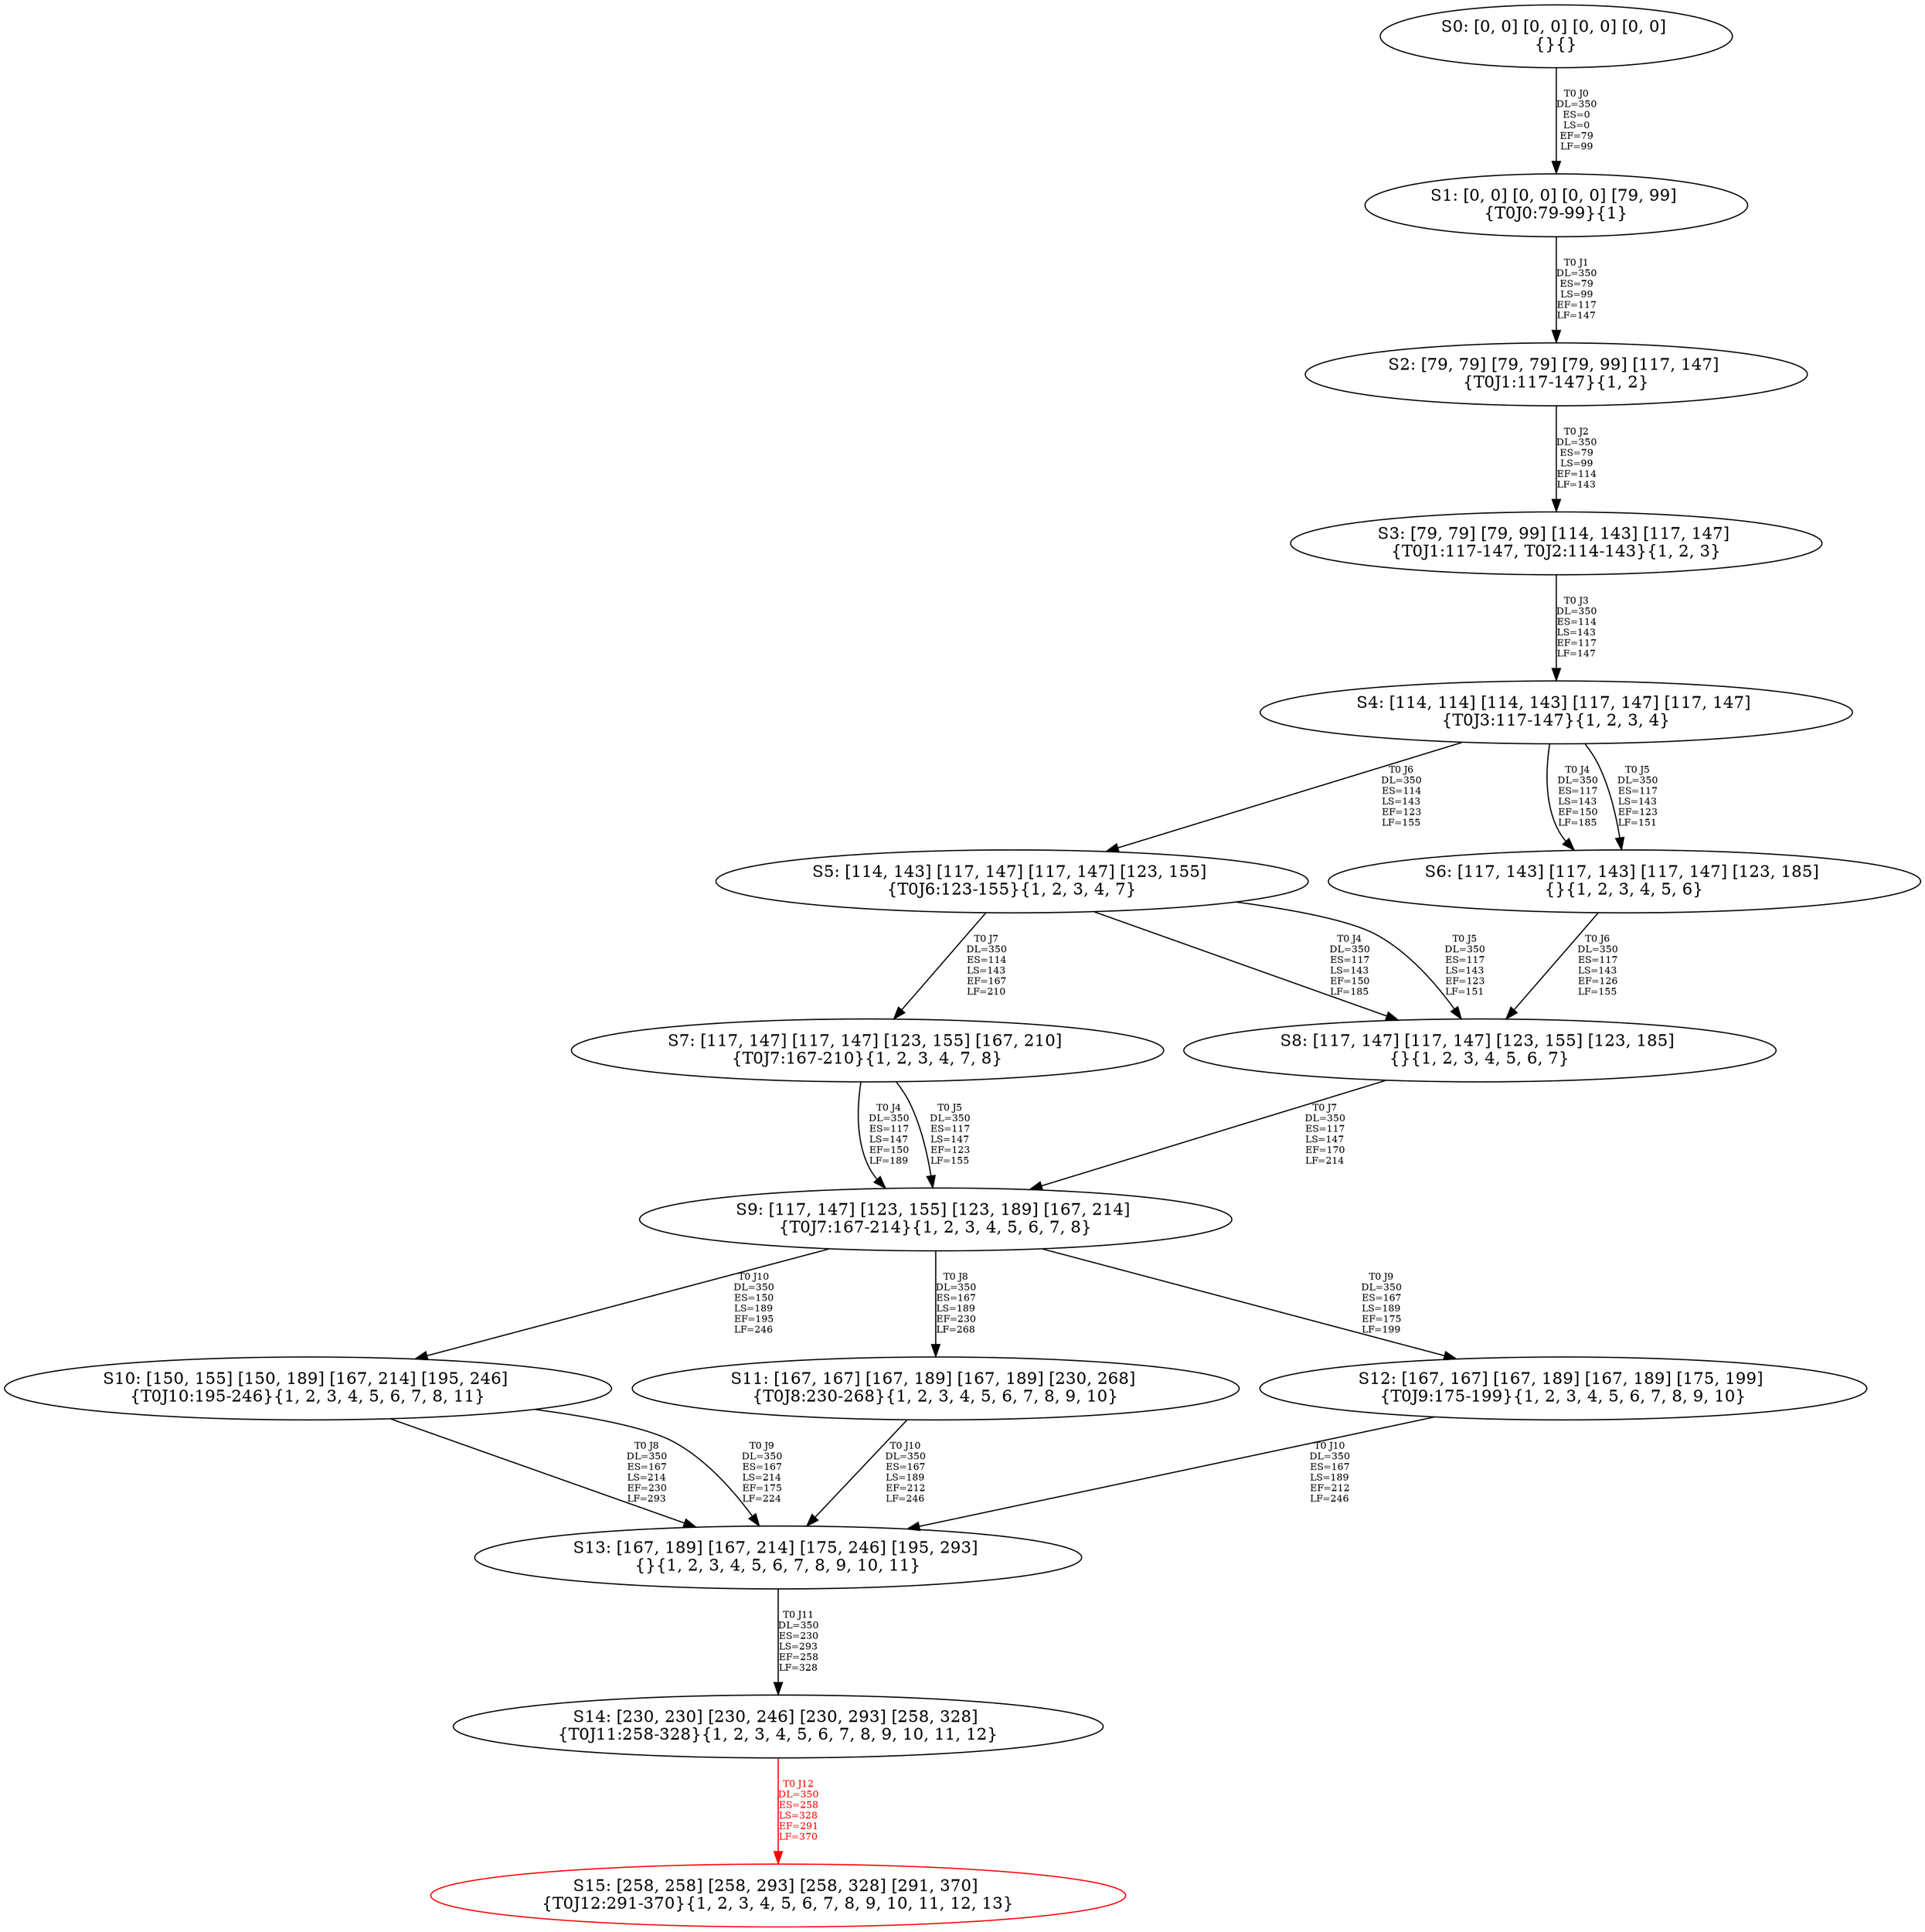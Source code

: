 digraph {
	S0[label="S0: [0, 0] [0, 0] [0, 0] [0, 0] \n{}{}"];
	S1[label="S1: [0, 0] [0, 0] [0, 0] [79, 99] \n{T0J0:79-99}{1}"];
	S2[label="S2: [79, 79] [79, 79] [79, 99] [117, 147] \n{T0J1:117-147}{1, 2}"];
	S3[label="S3: [79, 79] [79, 99] [114, 143] [117, 147] \n{T0J1:117-147, T0J2:114-143}{1, 2, 3}"];
	S4[label="S4: [114, 114] [114, 143] [117, 147] [117, 147] \n{T0J3:117-147}{1, 2, 3, 4}"];
	S5[label="S5: [114, 143] [117, 147] [117, 147] [123, 155] \n{T0J6:123-155}{1, 2, 3, 4, 7}"];
	S6[label="S6: [117, 143] [117, 143] [117, 147] [123, 185] \n{}{1, 2, 3, 4, 5, 6}"];
	S7[label="S7: [117, 147] [117, 147] [123, 155] [167, 210] \n{T0J7:167-210}{1, 2, 3, 4, 7, 8}"];
	S8[label="S8: [117, 147] [117, 147] [123, 155] [123, 185] \n{}{1, 2, 3, 4, 5, 6, 7}"];
	S9[label="S9: [117, 147] [123, 155] [123, 189] [167, 214] \n{T0J7:167-214}{1, 2, 3, 4, 5, 6, 7, 8}"];
	S10[label="S10: [150, 155] [150, 189] [167, 214] [195, 246] \n{T0J10:195-246}{1, 2, 3, 4, 5, 6, 7, 8, 11}"];
	S11[label="S11: [167, 167] [167, 189] [167, 189] [230, 268] \n{T0J8:230-268}{1, 2, 3, 4, 5, 6, 7, 8, 9, 10}"];
	S12[label="S12: [167, 167] [167, 189] [167, 189] [175, 199] \n{T0J9:175-199}{1, 2, 3, 4, 5, 6, 7, 8, 9, 10}"];
	S13[label="S13: [167, 189] [167, 214] [175, 246] [195, 293] \n{}{1, 2, 3, 4, 5, 6, 7, 8, 9, 10, 11}"];
	S14[label="S14: [230, 230] [230, 246] [230, 293] [258, 328] \n{T0J11:258-328}{1, 2, 3, 4, 5, 6, 7, 8, 9, 10, 11, 12}"];
	S15[label="S15: [258, 258] [258, 293] [258, 328] [291, 370] \n{T0J12:291-370}{1, 2, 3, 4, 5, 6, 7, 8, 9, 10, 11, 12, 13}"];
	S0 -> S1[label="T0 J0\nDL=350\nES=0\nLS=0\nEF=79\nLF=99",fontsize=8];
	S1 -> S2[label="T0 J1\nDL=350\nES=79\nLS=99\nEF=117\nLF=147",fontsize=8];
	S2 -> S3[label="T0 J2\nDL=350\nES=79\nLS=99\nEF=114\nLF=143",fontsize=8];
	S3 -> S4[label="T0 J3\nDL=350\nES=114\nLS=143\nEF=117\nLF=147",fontsize=8];
	S4 -> S6[label="T0 J4\nDL=350\nES=117\nLS=143\nEF=150\nLF=185",fontsize=8];
	S4 -> S6[label="T0 J5\nDL=350\nES=117\nLS=143\nEF=123\nLF=151",fontsize=8];
	S4 -> S5[label="T0 J6\nDL=350\nES=114\nLS=143\nEF=123\nLF=155",fontsize=8];
	S5 -> S8[label="T0 J4\nDL=350\nES=117\nLS=143\nEF=150\nLF=185",fontsize=8];
	S5 -> S8[label="T0 J5\nDL=350\nES=117\nLS=143\nEF=123\nLF=151",fontsize=8];
	S5 -> S7[label="T0 J7\nDL=350\nES=114\nLS=143\nEF=167\nLF=210",fontsize=8];
	S6 -> S8[label="T0 J6\nDL=350\nES=117\nLS=143\nEF=126\nLF=155",fontsize=8];
	S7 -> S9[label="T0 J4\nDL=350\nES=117\nLS=147\nEF=150\nLF=189",fontsize=8];
	S7 -> S9[label="T0 J5\nDL=350\nES=117\nLS=147\nEF=123\nLF=155",fontsize=8];
	S8 -> S9[label="T0 J7\nDL=350\nES=117\nLS=147\nEF=170\nLF=214",fontsize=8];
	S9 -> S11[label="T0 J8\nDL=350\nES=167\nLS=189\nEF=230\nLF=268",fontsize=8];
	S9 -> S12[label="T0 J9\nDL=350\nES=167\nLS=189\nEF=175\nLF=199",fontsize=8];
	S9 -> S10[label="T0 J10\nDL=350\nES=150\nLS=189\nEF=195\nLF=246",fontsize=8];
	S10 -> S13[label="T0 J8\nDL=350\nES=167\nLS=214\nEF=230\nLF=293",fontsize=8];
	S10 -> S13[label="T0 J9\nDL=350\nES=167\nLS=214\nEF=175\nLF=224",fontsize=8];
	S11 -> S13[label="T0 J10\nDL=350\nES=167\nLS=189\nEF=212\nLF=246",fontsize=8];
	S12 -> S13[label="T0 J10\nDL=350\nES=167\nLS=189\nEF=212\nLF=246",fontsize=8];
	S13 -> S14[label="T0 J11\nDL=350\nES=230\nLS=293\nEF=258\nLF=328",fontsize=8];
	S14 -> S15[label="T0 J12\nDL=350\nES=258\nLS=328\nEF=291\nLF=370",color=Red,fontcolor=Red,fontsize=8];
S15[color=Red];
}
